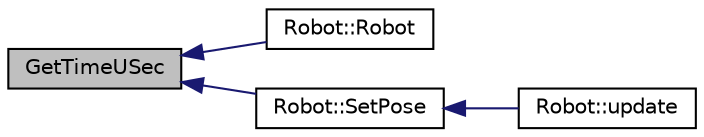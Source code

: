 digraph "GetTimeUSec"
{
 // INTERACTIVE_SVG=YES
  edge [fontname="Helvetica",fontsize="10",labelfontname="Helvetica",labelfontsize="10"];
  node [fontname="Helvetica",fontsize="10",shape=record];
  rankdir="LR";
  Node1 [label="GetTimeUSec",height=0.2,width=0.4,color="black", fillcolor="grey75", style="filled", fontcolor="black"];
  Node1 -> Node2 [dir="back",color="midnightblue",fontsize="10",style="solid",fontname="Helvetica"];
  Node2 [label="Robot::Robot",height=0.2,width=0.4,color="black", fillcolor="white", style="filled",URL="$d4/d84/class_robot.html#a496bbb7e74f52aa5096e238d7234e28c"];
  Node1 -> Node3 [dir="back",color="midnightblue",fontsize="10",style="solid",fontname="Helvetica"];
  Node3 [label="Robot::SetPose",height=0.2,width=0.4,color="black", fillcolor="white", style="filled",URL="$d4/d84/class_robot.html#a9c118c4b6d625333e8b8868e5e88824d"];
  Node3 -> Node4 [dir="back",color="midnightblue",fontsize="10",style="solid",fontname="Helvetica"];
  Node4 [label="Robot::update",height=0.2,width=0.4,color="black", fillcolor="white", style="filled",URL="$d4/d84/class_robot.html#a32cfd1206ea2b99ddbe97ed203755b2f"];
}

